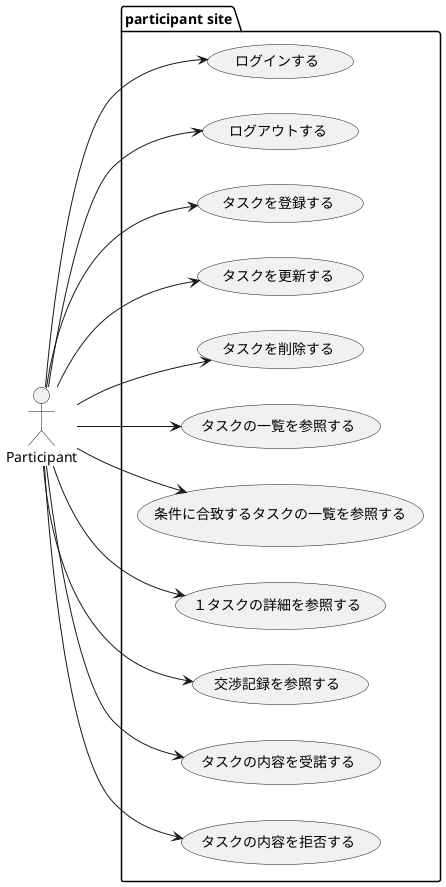 @startuml

left to right direction

actor Participant as p

package "participant site" {
    usecase "ログインする" as loginByParticipant
    usecase "ログアウトする" as logoutByParticipant
    usecase "タスクを登録する" as createMyTaskByParticipant
    usecase "タスクを更新する" as updateMyTaskByParticipant
    usecase "タスクを削除する" as deleteMyTaskByParticipant
    usecase "タスクの一覧を参照する" as listTaskByParticipant
    usecase "条件に合致するタスクの一覧を参照する" as findTaskByParticipant
    usecase "１タスクの詳細を参照する" as getTaskByParticipant
    usecase "交渉記録を参照する" as getNegotiationRecordByParticipant
    usecase "タスクの内容を受諾する" as acceptTaskByParticipant
    usecase "タスクの内容を拒否する" as rejectTaskByParticipant
}

p --> loginByParticipant
p --> logoutByParticipant
p --> createMyTaskByParticipant
p --> updateMyTaskByParticipant
p --> deleteMyTaskByParticipant
p --> listTaskByParticipant
p --> findTaskByParticipant
p --> getTaskByParticipant
p --> getNegotiationRecordByParticipant
p --> acceptTaskByParticipant
p --> rejectTaskByParticipant

@enduml
